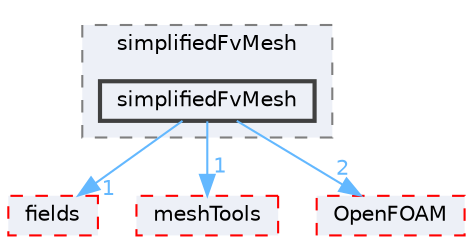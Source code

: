 digraph "src/finiteVolume/fvMesh/simplifiedFvMesh/simplifiedFvMesh"
{
 // LATEX_PDF_SIZE
  bgcolor="transparent";
  edge [fontname=Helvetica,fontsize=10,labelfontname=Helvetica,labelfontsize=10];
  node [fontname=Helvetica,fontsize=10,shape=box,height=0.2,width=0.4];
  compound=true
  subgraph clusterdir_febb66ae8fef1ef5fdf2a781f4af4156 {
    graph [ bgcolor="#edf0f7", pencolor="grey50", label="simplifiedFvMesh", fontname=Helvetica,fontsize=10 style="filled,dashed", URL="dir_febb66ae8fef1ef5fdf2a781f4af4156.html",tooltip=""]
  dir_e30e1415e1be58d29bdd4212a5f6cb49 [label="simplifiedFvMesh", fillcolor="#edf0f7", color="grey25", style="filled,bold", URL="dir_e30e1415e1be58d29bdd4212a5f6cb49.html",tooltip=""];
  }
  dir_25ab4a83a983f7bb7a38b7f63bb141b7 [label="fields", fillcolor="#edf0f7", color="red", style="filled,dashed", URL="dir_25ab4a83a983f7bb7a38b7f63bb141b7.html",tooltip=""];
  dir_ae30ad0bef50cf391b24c614251bb9fd [label="meshTools", fillcolor="#edf0f7", color="red", style="filled,dashed", URL="dir_ae30ad0bef50cf391b24c614251bb9fd.html",tooltip=""];
  dir_c5473ff19b20e6ec4dfe5c310b3778a8 [label="OpenFOAM", fillcolor="#edf0f7", color="red", style="filled,dashed", URL="dir_c5473ff19b20e6ec4dfe5c310b3778a8.html",tooltip=""];
  dir_e30e1415e1be58d29bdd4212a5f6cb49->dir_25ab4a83a983f7bb7a38b7f63bb141b7 [headlabel="1", labeldistance=1.5 headhref="dir_003541_001332.html" href="dir_003541_001332.html" color="steelblue1" fontcolor="steelblue1"];
  dir_e30e1415e1be58d29bdd4212a5f6cb49->dir_ae30ad0bef50cf391b24c614251bb9fd [headlabel="1", labeldistance=1.5 headhref="dir_003541_002382.html" href="dir_003541_002382.html" color="steelblue1" fontcolor="steelblue1"];
  dir_e30e1415e1be58d29bdd4212a5f6cb49->dir_c5473ff19b20e6ec4dfe5c310b3778a8 [headlabel="2", labeldistance=1.5 headhref="dir_003541_002695.html" href="dir_003541_002695.html" color="steelblue1" fontcolor="steelblue1"];
}
